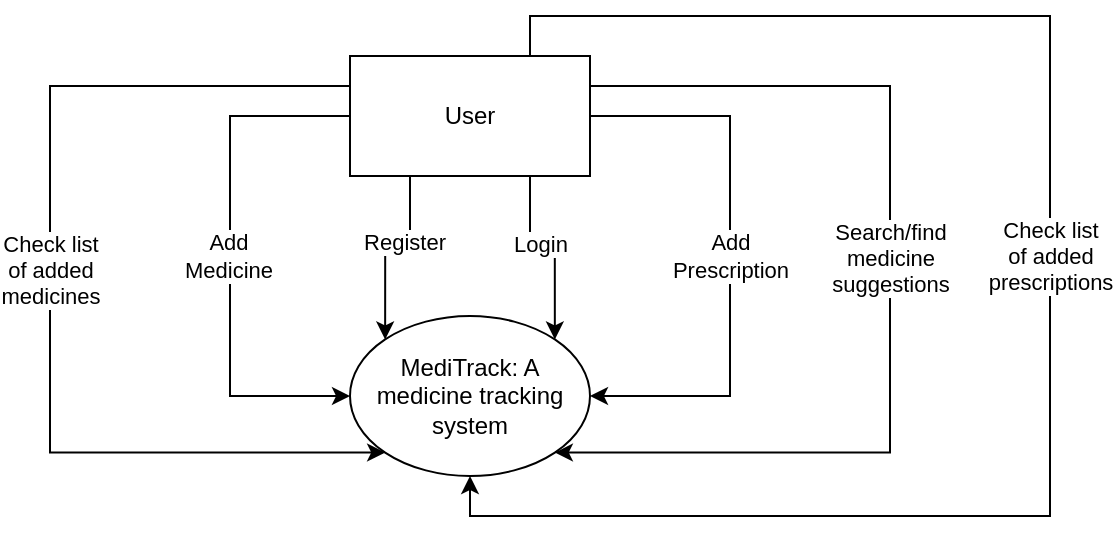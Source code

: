 <mxfile version="22.0.7" type="github">
  <diagram name="Page-1" id="vmubJyyzPxgtC7S37uKo">
    <mxGraphModel dx="880" dy="446" grid="1" gridSize="10" guides="1" tooltips="1" connect="1" arrows="1" fold="1" page="1" pageScale="1" pageWidth="817" pageHeight="784" math="0" shadow="0">
      <root>
        <mxCell id="0" />
        <mxCell id="1" parent="0" />
        <mxCell id="axnntbHpW0lSgt1LFced-1" value="MediTrack: A medicine tracking system" style="ellipse;whiteSpace=wrap;html=1;" vertex="1" parent="1">
          <mxGeometry x="350" y="190" width="120" height="80" as="geometry" />
        </mxCell>
        <mxCell id="axnntbHpW0lSgt1LFced-38" style="edgeStyle=orthogonalEdgeStyle;rounded=0;orthogonalLoop=1;jettySize=auto;html=1;exitX=0.25;exitY=1;exitDx=0;exitDy=0;entryX=0;entryY=0;entryDx=0;entryDy=0;" edge="1" parent="1" source="axnntbHpW0lSgt1LFced-2" target="axnntbHpW0lSgt1LFced-1">
          <mxGeometry relative="1" as="geometry" />
        </mxCell>
        <mxCell id="axnntbHpW0lSgt1LFced-40" value="Register" style="edgeLabel;html=1;align=center;verticalAlign=middle;resizable=0;points=[];" vertex="1" connectable="0" parent="axnntbHpW0lSgt1LFced-38">
          <mxGeometry x="-0.193" y="-2" relative="1" as="geometry">
            <mxPoint as="offset" />
          </mxGeometry>
        </mxCell>
        <mxCell id="axnntbHpW0lSgt1LFced-39" style="edgeStyle=orthogonalEdgeStyle;rounded=0;orthogonalLoop=1;jettySize=auto;html=1;exitX=0.75;exitY=1;exitDx=0;exitDy=0;entryX=1;entryY=0;entryDx=0;entryDy=0;" edge="1" parent="1" source="axnntbHpW0lSgt1LFced-2" target="axnntbHpW0lSgt1LFced-1">
          <mxGeometry relative="1" as="geometry" />
        </mxCell>
        <mxCell id="axnntbHpW0lSgt1LFced-41" value="Login" style="edgeLabel;html=1;align=center;verticalAlign=middle;resizable=0;points=[];" vertex="1" connectable="0" parent="axnntbHpW0lSgt1LFced-39">
          <mxGeometry x="-0.15" y="1" relative="1" as="geometry">
            <mxPoint as="offset" />
          </mxGeometry>
        </mxCell>
        <mxCell id="axnntbHpW0lSgt1LFced-42" style="edgeStyle=orthogonalEdgeStyle;rounded=0;orthogonalLoop=1;jettySize=auto;html=1;exitX=0;exitY=0.5;exitDx=0;exitDy=0;entryX=0;entryY=0.5;entryDx=0;entryDy=0;" edge="1" parent="1" source="axnntbHpW0lSgt1LFced-2" target="axnntbHpW0lSgt1LFced-1">
          <mxGeometry relative="1" as="geometry">
            <Array as="points">
              <mxPoint x="290" y="90" />
              <mxPoint x="290" y="230" />
            </Array>
          </mxGeometry>
        </mxCell>
        <mxCell id="axnntbHpW0lSgt1LFced-43" value="Add&lt;br&gt;Medicine" style="edgeLabel;html=1;align=center;verticalAlign=middle;resizable=0;points=[];" vertex="1" connectable="0" parent="axnntbHpW0lSgt1LFced-42">
          <mxGeometry y="-1" relative="1" as="geometry">
            <mxPoint as="offset" />
          </mxGeometry>
        </mxCell>
        <mxCell id="axnntbHpW0lSgt1LFced-44" style="edgeStyle=orthogonalEdgeStyle;rounded=0;orthogonalLoop=1;jettySize=auto;html=1;exitX=1;exitY=0.5;exitDx=0;exitDy=0;entryX=1;entryY=0.5;entryDx=0;entryDy=0;" edge="1" parent="1" source="axnntbHpW0lSgt1LFced-2" target="axnntbHpW0lSgt1LFced-1">
          <mxGeometry relative="1" as="geometry">
            <Array as="points">
              <mxPoint x="540" y="90" />
              <mxPoint x="540" y="230" />
            </Array>
          </mxGeometry>
        </mxCell>
        <mxCell id="axnntbHpW0lSgt1LFced-46" value="Add&lt;br&gt;Prescription" style="edgeLabel;html=1;align=center;verticalAlign=middle;resizable=0;points=[];" vertex="1" connectable="0" parent="axnntbHpW0lSgt1LFced-44">
          <mxGeometry relative="1" as="geometry">
            <mxPoint as="offset" />
          </mxGeometry>
        </mxCell>
        <mxCell id="axnntbHpW0lSgt1LFced-47" style="edgeStyle=orthogonalEdgeStyle;rounded=0;orthogonalLoop=1;jettySize=auto;html=1;exitX=1;exitY=0.25;exitDx=0;exitDy=0;entryX=1;entryY=1;entryDx=0;entryDy=0;" edge="1" parent="1" source="axnntbHpW0lSgt1LFced-2" target="axnntbHpW0lSgt1LFced-1">
          <mxGeometry relative="1" as="geometry">
            <Array as="points">
              <mxPoint x="620" y="75" />
              <mxPoint x="620" y="258" />
            </Array>
          </mxGeometry>
        </mxCell>
        <mxCell id="axnntbHpW0lSgt1LFced-51" value="Search/find&lt;br&gt;medicine&lt;br&gt;suggestions" style="edgeLabel;html=1;align=center;verticalAlign=middle;resizable=0;points=[];" vertex="1" connectable="0" parent="axnntbHpW0lSgt1LFced-47">
          <mxGeometry x="-0.057" relative="1" as="geometry">
            <mxPoint as="offset" />
          </mxGeometry>
        </mxCell>
        <mxCell id="axnntbHpW0lSgt1LFced-52" style="edgeStyle=orthogonalEdgeStyle;rounded=0;orthogonalLoop=1;jettySize=auto;html=1;exitX=0;exitY=0.25;exitDx=0;exitDy=0;entryX=0;entryY=1;entryDx=0;entryDy=0;" edge="1" parent="1" source="axnntbHpW0lSgt1LFced-2" target="axnntbHpW0lSgt1LFced-1">
          <mxGeometry relative="1" as="geometry">
            <Array as="points">
              <mxPoint x="200" y="75" />
              <mxPoint x="200" y="258" />
            </Array>
          </mxGeometry>
        </mxCell>
        <mxCell id="axnntbHpW0lSgt1LFced-53" value="Check list&lt;br&gt;of added&lt;br&gt;medicines" style="edgeLabel;html=1;align=center;verticalAlign=middle;resizable=0;points=[];" vertex="1" connectable="0" parent="axnntbHpW0lSgt1LFced-52">
          <mxGeometry x="-0.034" relative="1" as="geometry">
            <mxPoint as="offset" />
          </mxGeometry>
        </mxCell>
        <mxCell id="axnntbHpW0lSgt1LFced-54" style="edgeStyle=orthogonalEdgeStyle;rounded=0;orthogonalLoop=1;jettySize=auto;html=1;exitX=0.75;exitY=0;exitDx=0;exitDy=0;entryX=0.5;entryY=1;entryDx=0;entryDy=0;" edge="1" parent="1" source="axnntbHpW0lSgt1LFced-2" target="axnntbHpW0lSgt1LFced-1">
          <mxGeometry relative="1" as="geometry">
            <Array as="points">
              <mxPoint x="440" y="40" />
              <mxPoint x="700" y="40" />
              <mxPoint x="700" y="290" />
              <mxPoint x="410" y="290" />
            </Array>
          </mxGeometry>
        </mxCell>
        <mxCell id="axnntbHpW0lSgt1LFced-55" value="Check list&lt;br style=&quot;border-color: var(--border-color);&quot;&gt;of added&lt;br style=&quot;border-color: var(--border-color);&quot;&gt;prescriptions" style="edgeLabel;html=1;align=center;verticalAlign=middle;resizable=0;points=[];" vertex="1" connectable="0" parent="axnntbHpW0lSgt1LFced-54">
          <mxGeometry x="-0.048" relative="1" as="geometry">
            <mxPoint as="offset" />
          </mxGeometry>
        </mxCell>
        <mxCell id="axnntbHpW0lSgt1LFced-2" value="User" style="rounded=0;whiteSpace=wrap;html=1;" vertex="1" parent="1">
          <mxGeometry x="350" y="60" width="120" height="60" as="geometry" />
        </mxCell>
      </root>
    </mxGraphModel>
  </diagram>
</mxfile>
